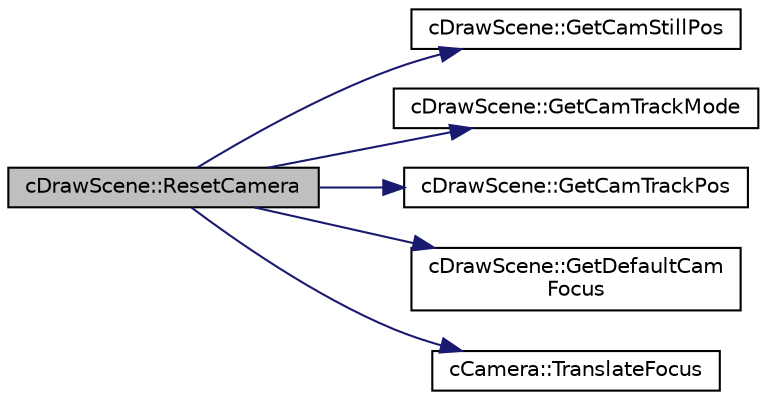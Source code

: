 digraph "cDrawScene::ResetCamera"
{
 // LATEX_PDF_SIZE
  edge [fontname="Helvetica",fontsize="10",labelfontname="Helvetica",labelfontsize="10"];
  node [fontname="Helvetica",fontsize="10",shape=record];
  rankdir="LR";
  Node1 [label="cDrawScene::ResetCamera",height=0.2,width=0.4,color="black", fillcolor="grey75", style="filled", fontcolor="black",tooltip=" "];
  Node1 -> Node2 [color="midnightblue",fontsize="10",style="solid",fontname="Helvetica"];
  Node2 [label="cDrawScene::GetCamStillPos",height=0.2,width=0.4,color="black", fillcolor="white", style="filled",URL="$classc_draw_scene.html#a6d98371b40e4f0170e2914bdcbacf627",tooltip=" "];
  Node1 -> Node3 [color="midnightblue",fontsize="10",style="solid",fontname="Helvetica"];
  Node3 [label="cDrawScene::GetCamTrackMode",height=0.2,width=0.4,color="black", fillcolor="white", style="filled",URL="$classc_draw_scene.html#a8156f751ddadb5670a15381a955b3e88",tooltip=" "];
  Node1 -> Node4 [color="midnightblue",fontsize="10",style="solid",fontname="Helvetica"];
  Node4 [label="cDrawScene::GetCamTrackPos",height=0.2,width=0.4,color="black", fillcolor="white", style="filled",URL="$classc_draw_scene.html#a7055709925cf61e5177ba09e9a4cc235",tooltip=" "];
  Node1 -> Node5 [color="midnightblue",fontsize="10",style="solid",fontname="Helvetica"];
  Node5 [label="cDrawScene::GetDefaultCam\lFocus",height=0.2,width=0.4,color="black", fillcolor="white", style="filled",URL="$classc_draw_scene.html#a3a7f5564e881857d0bba439541e511d1",tooltip=" "];
  Node1 -> Node6 [color="midnightblue",fontsize="10",style="solid",fontname="Helvetica"];
  Node6 [label="cCamera::TranslateFocus",height=0.2,width=0.4,color="black", fillcolor="white", style="filled",URL="$classc_camera.html#ab6d3e9004d131648eae02c7fcfb09ca0",tooltip=" "];
}
